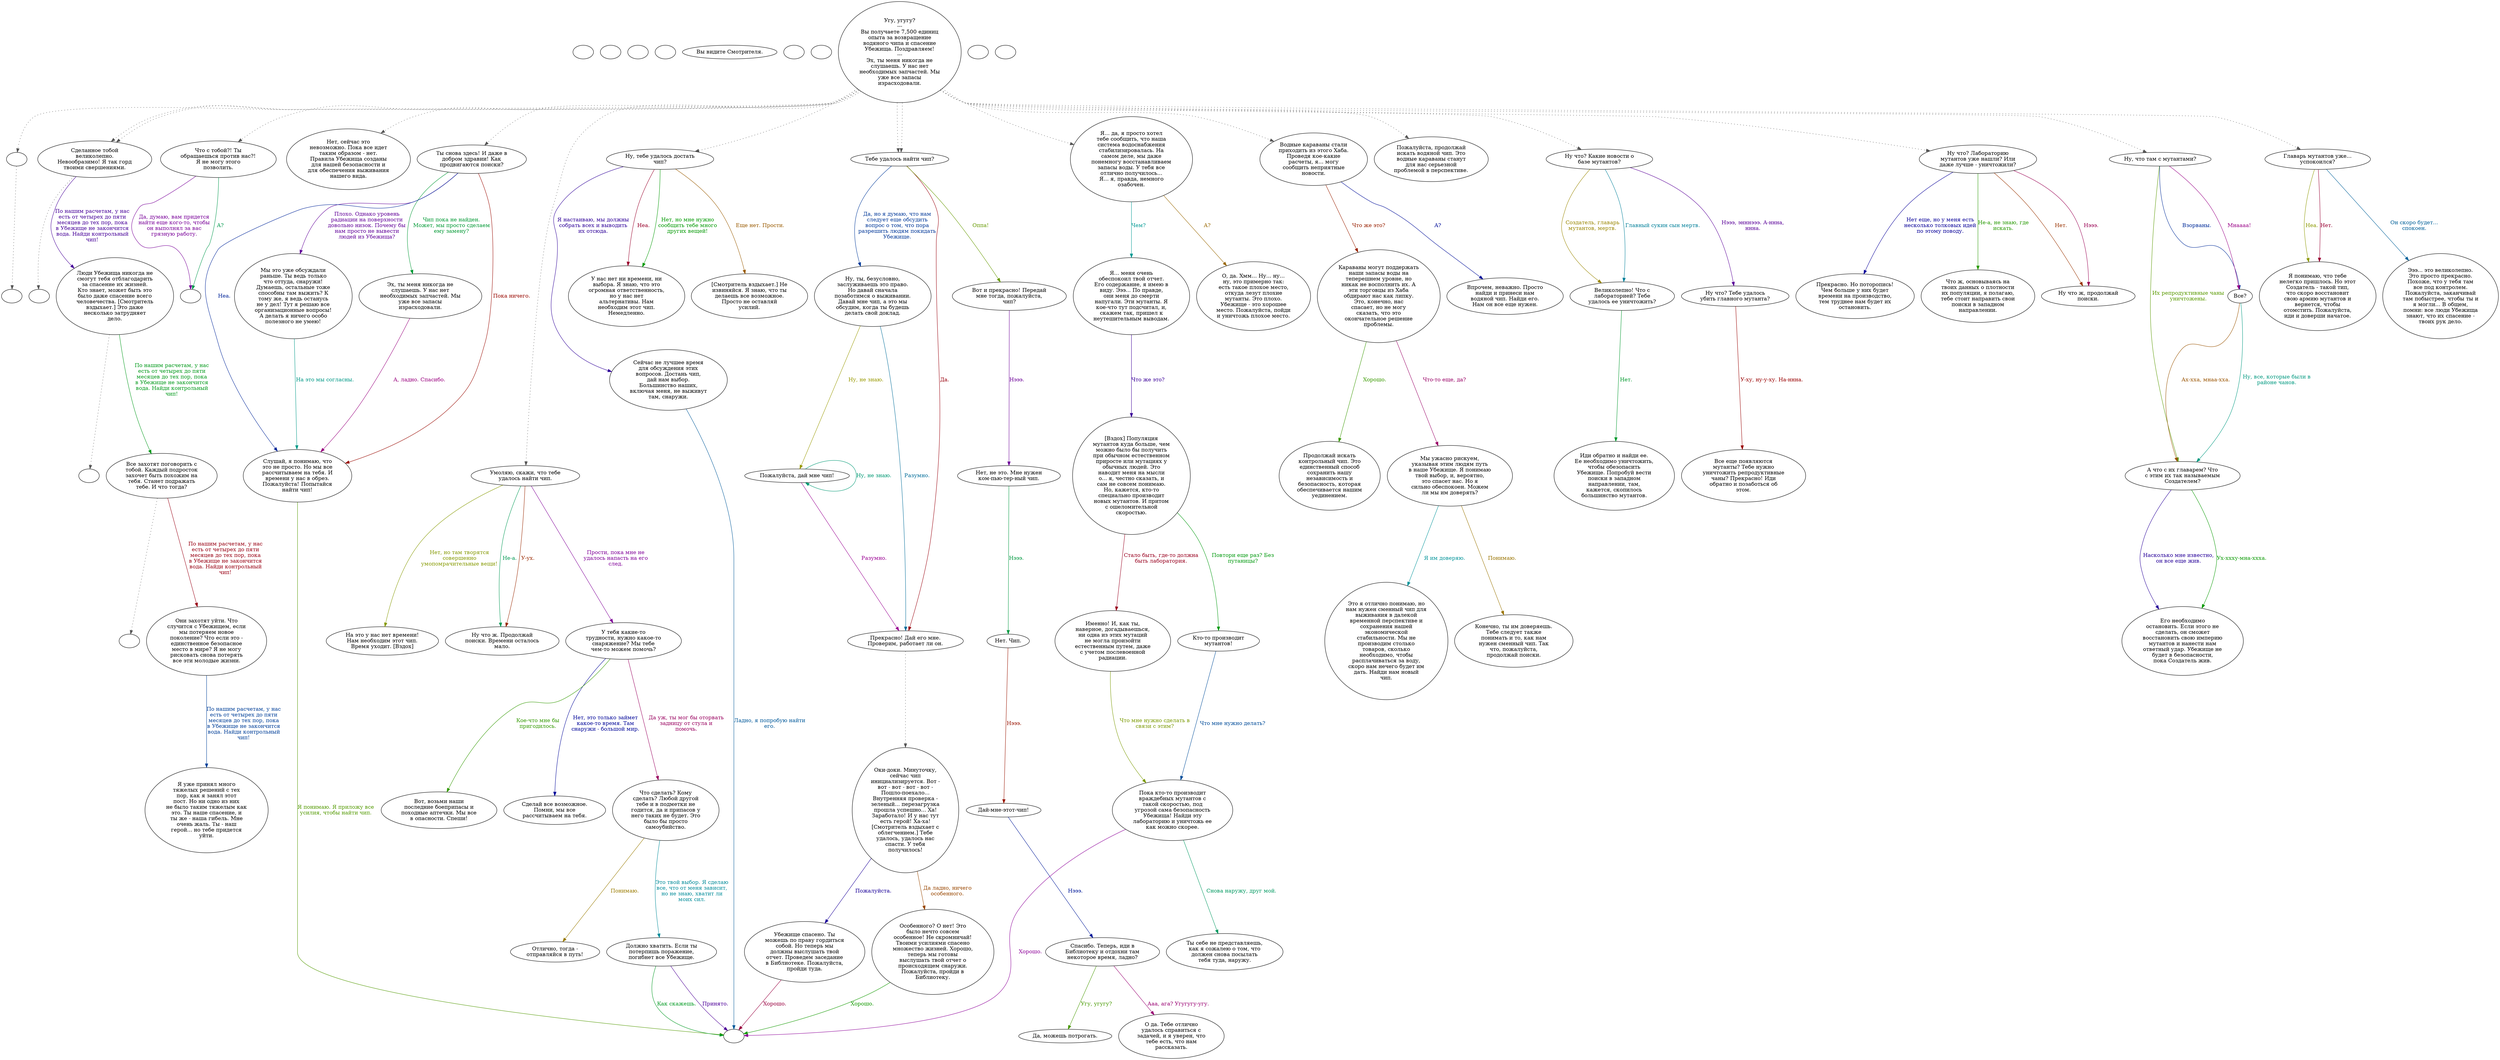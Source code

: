 digraph over {
  "start" [style=filled       fillcolor="#FFFFFF"       color="#000000"]
  "start" [label=""]
  "combat_p_proc" [style=filled       fillcolor="#FFFFFF"       color="#000000"]
  "combat_p_proc" [label=""]
  "critter_p_proc" [style=filled       fillcolor="#FFFFFF"       color="#000000"]
  "critter_p_proc" [label=""]
  "damage_p_proc" [style=filled       fillcolor="#FFFFFF"       color="#000000"]
  "damage_p_proc" [label=""]
  "look_at_p_proc" [style=filled       fillcolor="#FFFFFF"       color="#000000"]
  "look_at_p_proc" [label="Вы видите Смотрителя."]
  "map_enter_p_proc" [style=filled       fillcolor="#FFFFFF"       color="#000000"]
  "map_enter_p_proc" [label=""]
  "pickup_p_proc" [style=filled       fillcolor="#FFFFFF"       color="#000000"]
  "pickup_p_proc" [label=""]
  "talk_p_proc" [style=filled       fillcolor="#FFFFFF"       color="#000000"]
  "talk_p_proc" -> "get_reaction" [style=dotted color="#555555"]
  "talk_p_proc" -> "over81" [style=dotted color="#555555"]
  "talk_p_proc" -> "over72" [style=dotted color="#555555"]
  "talk_p_proc" -> "over71" [style=dotted color="#555555"]
  "talk_p_proc" -> "over28" [style=dotted color="#555555"]
  "talk_p_proc" -> "over07" [style=dotted color="#555555"]
  "talk_p_proc" -> "over12" [style=dotted color="#555555"]
  "talk_p_proc" -> "over19" [style=dotted color="#555555"]
  "talk_p_proc" -> "over28" [style=dotted color="#555555"]
  "talk_p_proc" -> "over73" [style=dotted color="#555555"]
  "talk_p_proc" -> "over80" [style=dotted color="#555555"]
  "talk_p_proc" -> "over54" [style=dotted color="#555555"]
  "talk_p_proc" -> "over42" [style=dotted color="#555555"]
  "talk_p_proc" -> "over50" [style=dotted color="#555555"]
  "talk_p_proc" -> "over81" [style=dotted color="#555555"]
  "talk_p_proc" -> "over62" [style=dotted color="#555555"]
  "talk_p_proc" -> "over68" [style=dotted color="#555555"]
  "talk_p_proc" [label="Угу, угугу?\n---\nВы получаете 7,500 единиц\nопыта за возвращение\nводяного чипа и спасение\nУбежища. Поздравляем!\n---\nЭх, ты меня никогда не\nслушаешь. У нас нет\nнеобходимых запчастей. Мы\nуже все запасы\nизрасходовали."]
  "use_skill_on_p_proc" [style=filled       fillcolor="#FFFFFF"       color="#000000"]
  "use_skill_on_p_proc" [label=""]
  "destroy_p_proc" [style=filled       fillcolor="#FFFFFF"       color="#000000"]
  "destroy_p_proc" [label=""]
  "overend" [style=filled       fillcolor="#FFFFFF"       color="#000000"]
  "overend" [label=""]
  "overcbt" [style=filled       fillcolor="#FFFFFF"       color="#000000"]
  "overcbt" [label=""]
  "over07" [style=filled       fillcolor="#FFFFFF"       color="#000000"]
  "over07" [label="Ты снова здесь! И даже в\nдобром здравии! Как\nпродвигаются поиски?"]
  "over07" -> "over10" [label="Плохо. Однако уровень\nрадиации на поверхности\nдовольно низок. Почему бы\nнам просто не вывести\nлюдей из Убежища?" color="#610099" fontcolor="#610099"]
  "over07" -> "over09" [label="Чип пока не найден.\nМожет, мы просто сделаем\nему замену?" color="#009934" fontcolor="#009934"]
  "over07" -> "over08" [label="Пока ничего." color="#990800" fontcolor="#990800"]
  "over07" -> "over08" [label="Неа." color="#002599" fontcolor="#002599"]
  "over08" [style=filled       fillcolor="#FFFFFF"       color="#000000"]
  "over08" [label="Слушай, я понимаю, что\nэто не просто. Но мы все\nрассчитываем на тебя. И\nвремени у нас в обрез.\nПожалуйста! Попытайся\nнайти чип!"]
  "over08" -> "overend" [label="Я понимаю. Я приложу все\nусилия, чтобы найти чип." color="#529900" fontcolor="#529900"]
  "over09" [style=filled       fillcolor="#FFFFFF"       color="#000000"]
  "over09" [label="Эх, ты меня никогда не\nслушаешь. У нас нет\nнеобходимых запчастей. Мы\nуже все запасы\nизрасходовали."]
  "over09" -> "over08" [label="А, ладно. Спасибо." color="#99007E" fontcolor="#99007E"]
  "over10" [style=filled       fillcolor="#FFFFFF"       color="#000000"]
  "over10" [label="Мы это уже обсуждали\nраньше. Ты ведь только\nчто оттуда, снаружи!\nДумаешь, остальные тоже\nспособны там выжить? К\nтому же, я ведь останусь\nне у дел! Тут я решаю все\nорганизационные вопросы!\nА делать я ничего особо\nполезного не умею!"]
  "over10" -> "over08" [label="На это мы согласны." color="#009987" fontcolor="#009987"]
  "over12" [style=filled       fillcolor="#FFFFFF"       color="#000000"]
  "over12" [label="Ну, тебе удалось достать\nчип?"]
  "over12" -> "over13" [label="Еще нет. Прости." color="#995A00" fontcolor="#995A00"]
  "over12" -> "over14" [label="Я настаиваю, мы должны\nсобрать всех и выводить\nих отсюда." color="#2E0099" fontcolor="#2E0099"]
  "over12" -> "over16" [label="Нет, но мне нужно\nсообщить тебе много\nдругих вещей!" color="#009901" fontcolor="#009901"]
  "over12" -> "over16" [label="Неа." color="#99002B" fontcolor="#99002B"]
  "over13" [style=filled       fillcolor="#FFFFFF"       color="#000000"]
  "over13" [label="[Смотритель вздыхает.] Не\nизвиняйся. Я знаю, что ты\nделаешь все возможное.\nПросто не оставляй\nусилий."]
  "over14" [style=filled       fillcolor="#FFFFFF"       color="#000000"]
  "over14" [label="Сейчас не лучшее время\nдля обсуждения этих\nвопросов. Достань чип,\nдай нам выбор.\nБольшинство наших,\nвключая меня, не выживут\nтам, снаружи."]
  "over14" -> "overend" [label="Ладно, я попробую найти\nего." color="#005899" fontcolor="#005899"]
  "over16" [style=filled       fillcolor="#FFFFFF"       color="#000000"]
  "over16" [label="У нас нет ни времени, ни\nвыбора. Я знаю, что это\nогромная ответственность,\nно у нас нет\nальтернативы. Нам\nнеобходим этот чип.\nНемедленно."]
  "over19" [style=filled       fillcolor="#FFFFFF"       color="#000000"]
  "over19" [label="Умоляю, скажи, что тебе\nудалось найти чип."]
  "over19" -> "over21" [label="Нет, но там творятся\nсовершенно\nумопомрачительные вещи!" color="#859900" fontcolor="#859900"]
  "over19" -> "over22" [label="Прости, пока мне не\nудалось напасть на его\nслед." color="#810099" fontcolor="#810099"]
  "over19" -> "over20" [label="Не-а." color="#009954" fontcolor="#009954"]
  "over19" -> "over20" [label="У-ух." color="#992700" fontcolor="#992700"]
  "over20" [style=filled       fillcolor="#FFFFFF"       color="#000000"]
  "over20" [label="Ну что ж. Продолжай\nпоиски. Времени осталось\nмало."]
  "over21" [style=filled       fillcolor="#FFFFFF"       color="#000000"]
  "over21" [label="На это у нас нет времени!\nНам необходим этот чип.\nВремя уходит. [Вздох]"]
  "over22" [style=filled       fillcolor="#FFFFFF"       color="#000000"]
  "over22" [label="У тебя какие-то\nтрудности, нужно какое-то\nснаряжение? Мы тебе\nчем-то можем помочь?"]
  "over22" -> "over23" [label="Нет, это только займет\nкакое-то время. Там\nснаружи - большой мир." color="#000599" fontcolor="#000599"]
  "over22" -> "over24" [label="Кое-что мне бы\nпригодилось." color="#329900" fontcolor="#329900"]
  "over22" -> "over25" [label="Да уж, ты мог бы оторвать\nзадницу от стула и\nпомочь." color="#99005F" fontcolor="#99005F"]
  "over23" [style=filled       fillcolor="#FFFFFF"       color="#000000"]
  "over23" [label="Сделай все возможное.\nПомни, мы все\nрассчитываем на тебя."]
  "over24" [style=filled       fillcolor="#FFFFFF"       color="#000000"]
  "over24" [label="Вот, возьми наши\nпоследние боеприпасы и\nпоходные аптечки. Мы все\nв опасности. Спеши!"]
  "over25" [style=filled       fillcolor="#FFFFFF"       color="#000000"]
  "over25" [label="Что сделать? Кому\nсделать? Любой другой\nтебе и в подметки не\nгодится, да и припасов у\nнего таких не будет. Это\nбыло бы просто\nсамоубийство."]
  "over25" -> "over26" [label="Это твой выбор. Я сделаю\nвсе, что от меня зависит,\nно не знаю, хватит ли\nмоих сил." color="#008B99" fontcolor="#008B99"]
  "over25" -> "over27" [label="Понимаю." color="#997A00" fontcolor="#997A00"]
  "over26" [style=filled       fillcolor="#FFFFFF"       color="#000000"]
  "over26" [label="Должно хватить. Если ты\nпотерпишь поражение,\nпогибнет все Убежище."]
  "over26" -> "overend" [label="Принято." color="#4D0099" fontcolor="#4D0099"]
  "over26" -> "overend" [label="Как скажешь." color="#009921" fontcolor="#009921"]
  "over27" [style=filled       fillcolor="#FFFFFF"       color="#000000"]
  "over27" [label="Отлично, тогда -\nотправляйся в путь!"]
  "over28" [style=filled       fillcolor="#FFFFFF"       color="#000000"]
  "over28" [label="Тебе удалось найти чип?"]
  "over28" -> "over29" [label="Да." color="#99000C" fontcolor="#99000C"]
  "over28" -> "over34" [label="Да, но я думаю, что нам\nследует еще обсудить\nвопрос о том, что пора\nразрешить людям покидать\nУбежище." color="#003899" fontcolor="#003899"]
  "over28" -> "over37" [label="Оппа!" color="#659900" fontcolor="#659900"]
  "over29" [style=filled       fillcolor="#FFFFFF"       color="#000000"]
  "over29" -> "over31" [style=dotted color="#555555"]
  "over29" [label="Прекрасно! Дай его мне.\nПроверим, работает ли он."]
  "over30" [style=filled       fillcolor="#FFFFFF"       color="#000000"]
  "over30" [label="Пожалуйста, дай мне чип!"]
  "over30" -> "over29" [label="Разумно." color="#990092" fontcolor="#990092"]
  "over30" -> "over30" [label="Ну, не знаю." color="#009974" fontcolor="#009974"]
  "over31" [style=filled       fillcolor="#FFFFFF"       color="#000000"]
  "over31" [label="Оки-доки. Минуточку,\nсейчас чип\nинициализируется. Вот -\nвот - вот - вот - вот -\nПошло-поехало...\nВнутренняя проверка -\nзеленый... перезагрузка\nпрошла успешно... Ха!\nЗаработало! И у нас тут\nесть герой! Ха-ха!\n[Смотритель вздыхает с\nоблегчением.] Тебе\nудалось, удалось нас\nспасти. У тебя\nполучилось!"]
  "over31" -> "over32" [label="Да ладно, ничего\nособенного." color="#994700" fontcolor="#994700"]
  "over31" -> "over33" [label="Пожалуйста." color="#1A0099" fontcolor="#1A0099"]
  "over32" [style=filled       fillcolor="#FFFFFF"       color="#000000"]
  "over32" [label="Особенного? О нет! Это\nбыло нечто совсем\nособенное! Не скромничай!\nТвоими усилиями спасено\nмножество жизней. Хорошо,\nтеперь мы готовы\nвыслушать твой отчет о\nпроисходящем снаружи.\nПожалуйста, пройди в\nБиблиотеку."]
  "over32" -> "overend" [label="Хорошо." color="#129900" fontcolor="#129900"]
  "over33" [style=filled       fillcolor="#FFFFFF"       color="#000000"]
  "over33" [label="Убежище спасено. Ты\nможешь по праву гордиться\nсобой. Но теперь мы\nдолжны выслушать твой\nотчет. Проведем заседание\nв Библиотеке. Пожалуйста,\nпройди туда."]
  "over33" -> "overend" [label="Хорошо." color="#99003F" fontcolor="#99003F"]
  "over34" [style=filled       fillcolor="#FFFFFF"       color="#000000"]
  "over34" [label="Ну, ты, безусловно,\nзаслуживаешь это право.\nНо давай сначала\nпозаботимся о выживании.\nДавай мне чип, а это мы\nобсудим, когда ты будешь\nделать свой доклад."]
  "over34" -> "over29" [label="Разумно." color="#006C99" fontcolor="#006C99"]
  "over34" -> "over30" [label="Ну, не знаю." color="#989900" fontcolor="#989900"]
  "over37" [style=filled       fillcolor="#FFFFFF"       color="#000000"]
  "over37" [label="Вот и прекрасно! Передай\nмне тогда, пожалуйста,\nчип?"]
  "over37" -> "over38" [label="Нэээ." color="#6D0099" fontcolor="#6D0099"]
  "over38" [style=filled       fillcolor="#FFFFFF"       color="#000000"]
  "over38" [label="Нет, не это. Мне нужен\nком-пью-тер-ный чип."]
  "over38" -> "over38a" [label="Нэээ." color="#009940" fontcolor="#009940"]
  "over38a" [style=filled       fillcolor="#FFFFFF"       color="#000000"]
  "over38a" [label="Нет. Чип."]
  "over38a" -> "over39" [label="Нэээ." color="#991400" fontcolor="#991400"]
  "over39" [style=filled       fillcolor="#FFFFFF"       color="#000000"]
  "over39" [label="Дай-мне-этот-чип!"]
  "over39" -> "over40" [label="Нэээ." color="#001999" fontcolor="#001999"]
  "over40" [style=filled       fillcolor="#FFFFFF"       color="#000000"]
  "over40" [label="Спасибо. Теперь, иди в\nБиблиотеку и отдохни там\nнекоторое время, ладно?"]
  "over40" -> "over41" [label="Угу, угугу?" color="#469900" fontcolor="#469900"]
  "over40" -> "over41a" [label="Ааа, ага? Угугугу-угу." color="#990072" fontcolor="#990072"]
  "over41" [style=filled       fillcolor="#FFFFFF"       color="#000000"]
  "over41" [label="Да, можешь потрогать."]
  "over41a" [style=filled       fillcolor="#FFFFFF"       color="#000000"]
  "over41a" [label="О да. Тебе отлично\nудалось справиться с\nзадачей, и я уверен, что\nтебе есть, что нам\nрассказать."]
  "over42" [style=filled       fillcolor="#FFFFFF"       color="#000000"]
  "over42" [label="Я... да, я просто хотел\nтебе сообщить, что наша\nсистема водоснабжения\nстабилизировалась. На\nсамом деле, мы даже\nпонемногу восстанавливаем\nзапасы воды. У тебя все\nотлично получилось...\nЯ... я, правда, немного\nозабочен."]
  "over42" -> "over43" [label="Чем?" color="#009993" fontcolor="#009993"]
  "over42" -> "over49" [label="А?" color="#996700" fontcolor="#996700"]
  "over43" [style=filled       fillcolor="#FFFFFF"       color="#000000"]
  "over43" [label="Я... меня очень\nобеспокоил твой отчет.\nЕго содержание, я имею в\nвиду. Эээ... По правде,\nони меня до смерти\nнапугали. Эти мутанты. Я\nкое-что тут подсчитал, и,\nскажем так, пришел к\nнеутешительным выводам."]
  "over43" -> "over44" [label="Что же это?" color="#3A0099" fontcolor="#3A0099"]
  "over44" [style=filled       fillcolor="#FFFFFF"       color="#000000"]
  "over44" [label="[Вздох] Популяция\nмутантов куда больше, чем\nможно было бы получить\nпри обычном естественном\nприросте или мутациях у\nобычных людей. Это\nнаводит меня на мысли\nо... я, честно сказать, и\nсам не совсем понимаю.\nНо, кажется, кто-то\nспециально производит\nновых мутантов. И притом\nс ошеломительной\nскоростью."]
  "over44" -> "over45" [label="Повтори еще раз? Без\nпутаницы?" color="#00990D" fontcolor="#00990D"]
  "over44" -> "over46" [label="Стало быть, где-то должна\nбыть лаборатория." color="#99001F" fontcolor="#99001F"]
  "over45" [style=filled       fillcolor="#FFFFFF"       color="#000000"]
  "over45" [label="Кто-то производит\nмутантов!"]
  "over45" -> "over47" [label="Что мне нужно делать?" color="#004C99" fontcolor="#004C99"]
  "over46" [style=filled       fillcolor="#FFFFFF"       color="#000000"]
  "over46" [label="Именно! И, как ты,\nнаверное, догадываешься,\nни одна из этих мутаций\nне могла произойти\nестественным путем, даже\nс учетом послевоенной\nрадиации."]
  "over46" -> "over47" [label="Что мне нужно сделать в\nсвязи с этим?" color="#799900" fontcolor="#799900"]
  "over47" [style=filled       fillcolor="#FFFFFF"       color="#000000"]
  "over47" [label="Пока кто-то производит\nвраждебных мутантов с\nтакой скоростью, под\nугрозой сама безопасность\nУбежища! Найди эту\nлабораторию и уничтожь ее\nкак можно скорее."]
  "over47" -> "overend" [label="Хорошо." color="#8D0099" fontcolor="#8D0099"]
  "over47" -> "over48" [label="Снова наружу, друг мой." color="#009960" fontcolor="#009960"]
  "over48" [style=filled       fillcolor="#FFFFFF"       color="#000000"]
  "over48" [label="Ты себе не представляешь,\nкак я сожалею о том, что\nдолжен снова посылать\nтебя туда, наружу."]
  "over49" [style=filled       fillcolor="#FFFFFF"       color="#000000"]
  "over49" [label="О, да. Хмм... Ну... ну...\nну, это примерно так:\nесть такое плохое место,\nоткуда лезут плохие\nмутанты. Это плохо.\nУбежище - это хорошее\nместо. Пожалуйста, пойди\nи уничтожь плохое место."]
  "over50" [style=filled       fillcolor="#FFFFFF"       color="#000000"]
  "over50" [label="Ну что? Лабораторию\nмутантов уже нашли? Или\nдаже лучше - уничтожили?"]
  "over50" -> "over51" [label="Нет." color="#993300" fontcolor="#993300"]
  "over50" -> "over52" [label="Нет еще, но у меня есть\nнесколько толковых идей\nпо этому поводу." color="#070099" fontcolor="#070099"]
  "over50" -> "over53" [label="Не-а, не знаю, где\nискать." color="#269900" fontcolor="#269900"]
  "over50" -> "over51" [label="Нэээ." color="#990053" fontcolor="#990053"]
  "over51" [style=filled       fillcolor="#FFFFFF"       color="#000000"]
  "over51" [label="Ну что ж, продолжай\nпоиски."]
  "over52" [style=filled       fillcolor="#FFFFFF"       color="#000000"]
  "over52" [label="Прекрасно. Но поторопись!\nЧем больше у них будет\nвремени на производство,\nтем труднее нам будет их\nостановить."]
  "over53" [style=filled       fillcolor="#FFFFFF"       color="#000000"]
  "over53" [label="Что ж, основываясь на\nтвоих данных о плотности\nих популяции, я полагаю,\nтебе стоит направить свои\nпоиски в западном\nнаправлении."]
  "over54" [style=filled       fillcolor="#FFFFFF"       color="#000000"]
  "over54" [label="Ну что? Какие новости о\nбазе мутантов?"]
  "over54" -> "over55" [label="Главный сукин сын мертв." color="#007F99" fontcolor="#007F99"]
  "over54" -> "over55" [label="Создатель, главарь\nмутантов, мертв." color="#998600" fontcolor="#998600"]
  "over54" -> "over61" [label="Нэээ, энннэээ. А-ннна,\nннна." color="#5A0099" fontcolor="#5A0099"]
  "over55" [style=filled       fillcolor="#FFFFFF"       color="#000000"]
  "over55" [label="Великолепно! Что с\nлабораторией? Тебе\nудалось ее уничтожить?"]
  "over55" -> "over60" [label="Нет." color="#00992D" fontcolor="#00992D"]
  "over60" [style=filled       fillcolor="#FFFFFF"       color="#000000"]
  "over60" [label="Иди обратно и найди ее.\nЕе необходимо уничтожить,\nчтобы обезопасить\nУбежище. Попробуй вести\nпоиски в западном\nнаправлении, там,\nкажется, скопилось\nбольшинство мутантов."]
  "over61" [style=filled       fillcolor="#FFFFFF"       color="#000000"]
  "over61" [label="Ну что? Тебе удалось\nубить главного мутанта?"]
  "over61" -> "over61a" [label="У-ху, ну-у-ху. На-ннна." color="#990000" fontcolor="#990000"]
  "over61a" [style=filled       fillcolor="#FFFFFF"       color="#000000"]
  "over61a" [label="Все еще появляются\nмутанты? Тебе нужно\nуничтожить репродуктивные\nчаны? Прекрасно! Иди\nобратно и позаботься об\nэтом."]
  "over62" [style=filled       fillcolor="#FFFFFF"       color="#000000"]
  "over62" [label="Ну, что там с мутантами?"]
  "over62" -> "over63" [label="Взорваны." color="#002C99" fontcolor="#002C99"]
  "over62" -> "over64" [label="Их репродуктивные чаны\nуничтожены." color="#599900" fontcolor="#599900"]
  "over62" -> "over63" [label="Мнаааа!" color="#990086" fontcolor="#990086"]
  "over63" [style=filled       fillcolor="#FFFFFF"       color="#000000"]
  "over63" [label="Все?"]
  "over63" -> "over64" [label="Ну, все, которые были в\nрайоне чанов." color="#009980" fontcolor="#009980"]
  "over63" -> "over64" [label="Ах-хха, мнаа-хха." color="#995300" fontcolor="#995300"]
  "over64" [style=filled       fillcolor="#FFFFFF"       color="#000000"]
  "over64" [label="А что с их главарем? Что\nс этим их так называемым\nСоздателем?"]
  "over64" -> "over66" [label="Насколько мне известно,\nон все еще жив." color="#260099" fontcolor="#260099"]
  "over64" -> "over66" [label="Ух-ххху-мна-ххха." color="#069900" fontcolor="#069900"]
  "over66" [style=filled       fillcolor="#FFFFFF"       color="#000000"]
  "over66" [label="Его необходимо\nостановить. Если этого не\nсделать, он сможет\nвосстановить свою империю\nмутантов и нанести нам\nответный удар. Убежище не\nбудет в безопасности,\nпока Создатель жив."]
  "over68" [style=filled       fillcolor="#FFFFFF"       color="#000000"]
  "over68" [label="Главарь мутантов уже...\nуспокоился?"]
  "over68" -> "over69" [label="Нет." color="#990033" fontcolor="#990033"]
  "over68" -> "over70" [label="Он скоро будет...\nспокоен." color="#006099" fontcolor="#006099"]
  "over68" -> "over69" [label="Неа." color="#8C9900" fontcolor="#8C9900"]
  "over69" [style=filled       fillcolor="#FFFFFF"       color="#000000"]
  "over69" [label="Я понимаю, что тебе\nнелегко пришлось. Но этот\nСоздатель - такой тип,\nчто скоро восстановит\nсвою армию мутантов и\nвернется, чтобы\nотомстить. Пожалуйста,\nиди и доверши начатое."]
  "over70" [style=filled       fillcolor="#FFFFFF"       color="#000000"]
  "over70" [label="Эээ... это великолепно.\nЭто просто прекрасно.\nПохоже, что у тебя там\nвсе под контролем.\nПожалуйста, заканчивай\nтам побыстрее, чтобы ты и\nя могли... В общем,\nпомни: все люди Убежища\nзнают, что их спасение -\nтвоих рук дело."]
  "over71" [style=filled       fillcolor="#FFFFFF"       color="#000000"]
  "over71" [label="Нет, сейчас это\nневозможно. Пока все идет\nтаким образом - нет.\nПравила Убежища созданы\nдля нашей безопасности и\nдля обеспечения выживания\nнашего вида."]
  "over72" [style=filled       fillcolor="#FFFFFF"       color="#000000"]
  "over72" [label="Что с тобой?! Ты\nобращаешься против нас?!\nЯ не могу этого\nпозволить."]
  "over72" -> "overcbt" [label="Да, думаю, вам придется\nнайти еще кого-то, чтобы\nон выполнял за вас\nгрязную работу." color="#790099" fontcolor="#790099"]
  "over72" -> "overcbt" [label="А?" color="#00994C" fontcolor="#00994C"]
  "over73" [style=filled       fillcolor="#FFFFFF"       color="#000000"]
  "over73" [label="Водные караваны стали\nприходить из этого Хаба.\nПроведя кое-какие\nрасчеты, я... могу\nсообщить неприятные\nновости."]
  "over73" -> "over75" [label="Что же это?" color="#992000" fontcolor="#992000"]
  "over73" -> "over74" [label="А?" color="#000D99" fontcolor="#000D99"]
  "over74" [style=filled       fillcolor="#FFFFFF"       color="#000000"]
  "over74" [label="Впрочем, неважно. Просто\nнайди и принеси нам\nводяной чип. Найди его.\nНам он все еще нужен."]
  "over75" [style=filled       fillcolor="#FFFFFF"       color="#000000"]
  "over75" [label="Караваны могут поддержать\nнаши запасы воды на\nтеперешнем уровне, но\nникак не восполнить их. А\nэти торговцы из Хаба\nобдирают нас как липку.\nЭто, конечно, нас\nспасает, но не могу\nсказать, что это\nокончательное решение\nпроблемы."]
  "over75" -> "over76" [label="Хорошо." color="#399900" fontcolor="#399900"]
  "over75" -> "over77" [label="Что-то еще, да?" color="#990066" fontcolor="#990066"]
  "over76" [style=filled       fillcolor="#FFFFFF"       color="#000000"]
  "over76" [label="Продолжай искать\nконтрольный чип. Это\nединственный способ\nсохранить нашу\nнезависимость и\nбезопасность, которая\nобеспечивается нашим\nуединением."]
  "over77" [style=filled       fillcolor="#FFFFFF"       color="#000000"]
  "over77" [label="Мы ужасно рискуем,\nуказывая этим людям путь\nв наше Убежище. Я понимаю\nтвой выбор, и, вероятно,\nэто спасет нас. Но я\nсильно обеспокоен. Можем\nли мы им доверять?"]
  "over77" -> "over78" [label="Я им доверяю." color="#009399" fontcolor="#009399"]
  "over77" -> "over79" [label="Понимаю." color="#997300" fontcolor="#997300"]
  "over78" [style=filled       fillcolor="#FFFFFF"       color="#000000"]
  "over78" [label="Это я отлично понимаю, но\nнам нужен сменный чип для\nвыживания в далекой\nвременной перспективе и\nсохранения нашей\nэкономической\nстабильности. Мы не\nпроизводим столько\nтоваров, сколько\nнеобходимо, чтобы\nрасплачиваться за воду,\nскоро нам нечего будет им\nдать. Найди нам новый\nчип."]
  "over79" [style=filled       fillcolor="#FFFFFF"       color="#000000"]
  "over79" [label="Конечно, ты им доверяешь.\nТебе следует также\nпонимать и то, как нам\nнужен сменный чип. Так\nчто, пожалуйста,\nпродолжай поиски."]
  "over80" [style=filled       fillcolor="#FFFFFF"       color="#000000"]
  "over80" [label="Пожалуйста, продолжай\nискать водяной чип. Это\nводные караваны станут\nдля нас серьезной\nпроблемой в перспективе."]
  "over81" [style=filled       fillcolor="#FFFFFF"       color="#000000"]
  "over81" -> "TopReact" [style=dotted color="#555555"]
  "over81" [label="Сделанное тобой\nвеликолепно.\nНевообразимо! Я так горд\nтвоими свершениями."]
  "over81" -> "Over81b" [label="По нашим расчетам, у нас\nесть от четырех до пяти\nмесяцев до тех пор, пока\nв Убежище не закончится\nвода. Найди контрольный\nчип!" color="#460099" fontcolor="#460099"]
  "Over81b" [style=filled       fillcolor="#FFFFFF"       color="#000000"]
  "Over81b" -> "LevelToReact" [style=dotted color="#555555"]
  "Over81b" [label="Люди Убежища никогда не\nсмогут тебя отблагодарить\nза спасение их жизней.\nКто знает, может быть это\nбыло даже спасение всего\nчеловечества. [Смотритель\nвздыхает.] Это даже\nнесколько затрудняет\nдело."]
  "Over81b" -> "Over81c" [label="По нашим расчетам, у нас\nесть от четырех до пяти\nмесяцев до тех пор, пока\nв Убежище не закончится\nвода. Найди контрольный\nчип!" color="#009919" fontcolor="#009919"]
  "Over81c" [style=filled       fillcolor="#FFFFFF"       color="#000000"]
  "Over81c" -> "BottomReact" [style=dotted color="#555555"]
  "Over81c" [label="Все захотят поговорить с\nтобой. Каждый подросток\nзахочет быть похожим на\nтебя. Станет подражать\nтебе. И что тогда?"]
  "Over81c" -> "Over81d" [label="По нашим расчетам, у нас\nесть от четырех до пяти\nмесяцев до тех пор, пока\nв Убежище не закончится\nвода. Найди контрольный\nчип!" color="#990013" fontcolor="#990013"]
  "Over81d" [style=filled       fillcolor="#FFFFFF"       color="#000000"]
  "Over81d" [label="Они захотят уйти. Что\nслучится с Убежищем, если\nмы потеряем новое\nпоколение? Что если это -\nединственное безопасное\nместо в мире? Я не могу\nрисковать снова потерять\nвсе эти молодые жизни."]
  "Over81d" -> "Over81e" [label="По нашим расчетам, у нас\nесть от четырех до пяти\nмесяцев до тех пор, пока\nв Убежище не закончится\nвода. Найди контрольный\nчип!" color="#004099" fontcolor="#004099"]
  "Over81e" [style=filled       fillcolor="#FFFFFF"       color="#000000"]
  "Over81e" [label="Я уже принял много\nтяжелых решений с тех\nпор, как я занял этот\nпост. Но ни одно из них\nне было таким тяжелым как\nэто. Ты наше спасение, и\nты же - наша гибель. Мне\nочень жаль. Ты - наш\nгерой... но тебе придется\nуйти."]
  "get_reaction" [style=filled       fillcolor="#FFFFFF"       color="#000000"]
  "get_reaction" -> "ReactToLevel" [style=dotted color="#555555"]
  "get_reaction" [label=""]
  "ReactToLevel" [style=filled       fillcolor="#FFFFFF"       color="#000000"]
  "ReactToLevel" [label=""]
  "LevelToReact" [style=filled       fillcolor="#FFFFFF"       color="#000000"]
  "LevelToReact" [label=""]
  "BottomReact" [style=filled       fillcolor="#FFFFFF"       color="#000000"]
  "BottomReact" [label=""]
  "TopReact" [style=filled       fillcolor="#FFFFFF"       color="#000000"]
  "TopReact" [label=""]
}